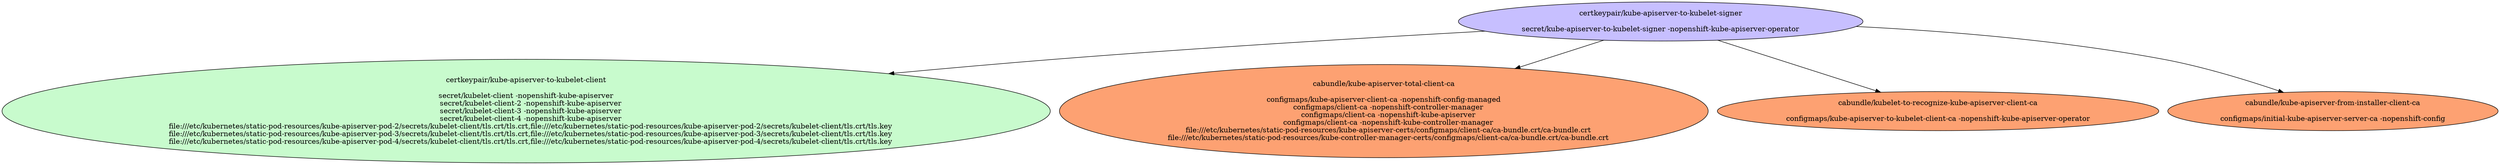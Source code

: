 digraph "Local Certificate" {
  // Node definitions.
  9 [
    label="certkeypair/kube-apiserver-to-kubelet-signer\n\nsecret/kube-apiserver-to-kubelet-signer -nopenshift-kube-apiserver-operator\n"
    style=filled
    fillcolor="#c7bfff"
  ];
  10 [
    label="certkeypair/kube-apiserver-to-kubelet-client\n\nsecret/kubelet-client -nopenshift-kube-apiserver\n    secret/kubelet-client-2 -nopenshift-kube-apiserver\n    secret/kubelet-client-3 -nopenshift-kube-apiserver\n    secret/kubelet-client-4 -nopenshift-kube-apiserver\n    file:///etc/kubernetes/static-pod-resources/kube-apiserver-pod-2/secrets/kubelet-client/tls.crt/tls.crt,file:///etc/kubernetes/static-pod-resources/kube-apiserver-pod-2/secrets/kubelet-client/tls.crt/tls.key\n    file:///etc/kubernetes/static-pod-resources/kube-apiserver-pod-3/secrets/kubelet-client/tls.crt/tls.crt,file:///etc/kubernetes/static-pod-resources/kube-apiserver-pod-3/secrets/kubelet-client/tls.crt/tls.key\n    file:///etc/kubernetes/static-pod-resources/kube-apiserver-pod-4/secrets/kubelet-client/tls.crt/tls.crt,file:///etc/kubernetes/static-pod-resources/kube-apiserver-pod-4/secrets/kubelet-client/tls.crt/tls.key\n"
    style=filled
    fillcolor="#c8fbcd"
  ];
  14 [
    label="cabundle/kube-apiserver-total-client-ca\n\nconfigmaps/kube-apiserver-client-ca -nopenshift-config-managed\n    configmaps/client-ca -nopenshift-controller-manager\n    configmaps/client-ca -nopenshift-kube-apiserver\n    configmaps/client-ca -nopenshift-kube-controller-manager\n    file:///etc/kubernetes/static-pod-resources/kube-apiserver-certs/configmaps/client-ca/ca-bundle.crt/ca-bundle.crt\n    file:///etc/kubernetes/static-pod-resources/kube-controller-manager-certs/configmaps/client-ca/ca-bundle.crt/ca-bundle.crt\n"
    style=filled
    fillcolor="#fda172"
  ];
  20 [
    label="cabundle/kubelet-to-recognize-kube-apiserver-client-ca\n\nconfigmaps/kube-apiserver-to-kubelet-client-ca -nopenshift-kube-apiserver-operator\n"
    style=filled
    fillcolor="#fda172"
  ];
  21 [
    label="cabundle/kube-apiserver-from-installer-client-ca\n\nconfigmaps/initial-kube-apiserver-server-ca -nopenshift-config\n"
    style=filled
    fillcolor="#fda172"
  ];

  // Edge definitions.
  9 -> 10;
  9 -> 14;
  9 -> 20;
  9 -> 21;
}